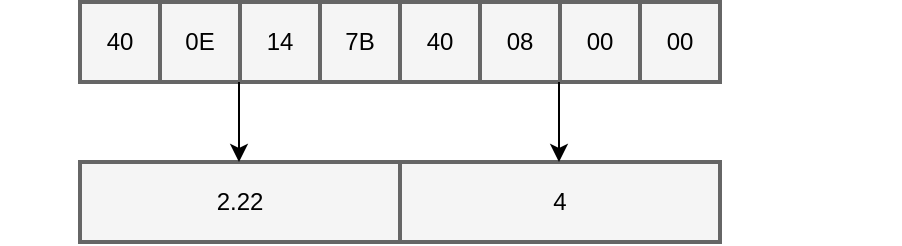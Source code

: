<mxfile version="13.0.9">
    <diagram id="8V9Hsr6j45bKLi5Th2gC" name="Page-1">
        <mxGraphModel dx="540" dy="1152" grid="1" gridSize="10" guides="1" tooltips="1" connect="1" arrows="1" fold="1" page="1" pageScale="1" pageWidth="827" pageHeight="1169" math="0" shadow="0">
            <root>
                <mxCell id="0"/>
                <mxCell id="1" parent="0"/>
                <mxCell id="2" value="40" style="rounded=0;whiteSpace=wrap;html=1;fillColor=#f5f5f5;strokeColor=#666666;fontColor=#000000;strokeWidth=2;" parent="1" vertex="1">
                    <mxGeometry x="200" y="400" width="40" height="40" as="geometry"/>
                </mxCell>
                <mxCell id="3" value="0E" style="rounded=0;whiteSpace=wrap;html=1;fillColor=#f5f5f5;strokeColor=#666666;fontColor=#000000;strokeWidth=2;" parent="1" vertex="1">
                    <mxGeometry x="240" y="400" width="40" height="40" as="geometry"/>
                </mxCell>
                <mxCell id="4" value="14" style="rounded=0;whiteSpace=wrap;html=1;fillColor=#f5f5f5;strokeColor=#666666;fontColor=#000000;strokeWidth=2;" parent="1" vertex="1">
                    <mxGeometry x="280" y="400" width="40" height="40" as="geometry"/>
                </mxCell>
                <mxCell id="5" value="7B" style="rounded=0;whiteSpace=wrap;html=1;fillColor=#f5f5f5;strokeColor=#666666;fontColor=#000000;strokeWidth=2;" parent="1" vertex="1">
                    <mxGeometry x="320" y="400" width="40" height="40" as="geometry"/>
                </mxCell>
                <mxCell id="9" value="40" style="rounded=0;whiteSpace=wrap;html=1;fillColor=#f5f5f5;strokeColor=#666666;fontColor=#000000;strokeWidth=2;" parent="1" vertex="1">
                    <mxGeometry x="360" y="400" width="40" height="40" as="geometry"/>
                </mxCell>
                <mxCell id="10" value="08" style="rounded=0;whiteSpace=wrap;html=1;fillColor=#f5f5f5;strokeColor=#666666;fontColor=#000000;strokeWidth=2;" parent="1" vertex="1">
                    <mxGeometry x="400" y="400" width="40" height="40" as="geometry"/>
                </mxCell>
                <mxCell id="11" value="00" style="rounded=0;whiteSpace=wrap;html=1;fillColor=#f5f5f5;strokeColor=#666666;fontColor=#000000;strokeWidth=2;" parent="1" vertex="1">
                    <mxGeometry x="440" y="400" width="40" height="40" as="geometry"/>
                </mxCell>
                <mxCell id="12" value="00" style="rounded=0;whiteSpace=wrap;html=1;fillColor=#f5f5f5;strokeColor=#666666;fontColor=#000000;strokeWidth=2;" parent="1" vertex="1">
                    <mxGeometry x="480" y="400" width="40" height="40" as="geometry"/>
                </mxCell>
                <mxCell id="15" value="byte[]" style="text;html=1;align=center;verticalAlign=middle;resizable=0;points=[];autosize=1;fontColor=#FFFFFF;" parent="1" vertex="1">
                    <mxGeometry x="160" y="410" width="40" height="20" as="geometry"/>
                </mxCell>
                <mxCell id="16" value="float[]" style="text;html=1;align=center;verticalAlign=middle;resizable=0;points=[];autosize=1;fontColor=#FFFFFF;" parent="1" vertex="1">
                    <mxGeometry x="160" y="490" width="40" height="20" as="geometry"/>
                </mxCell>
                <mxCell id="20" value="2.22" style="rounded=0;whiteSpace=wrap;html=1;strokeWidth=2;fillColor=#f5f5f5;strokeColor=#666666;fontColor=#000000;" parent="1" vertex="1">
                    <mxGeometry x="200" y="480" width="160" height="40" as="geometry"/>
                </mxCell>
                <mxCell id="21" value="・・・" style="text;html=1;align=center;verticalAlign=middle;resizable=0;points=[];autosize=1;fontColor=#FFFFFF;" parent="1" vertex="1">
                    <mxGeometry x="520" y="490" width="50" height="20" as="geometry"/>
                </mxCell>
                <mxCell id="22" value="4" style="rounded=0;whiteSpace=wrap;html=1;strokeWidth=2;fillColor=#f5f5f5;strokeColor=#666666;fontColor=#000000;" parent="1" vertex="1">
                    <mxGeometry x="360" y="480" width="160" height="40" as="geometry"/>
                </mxCell>
                <mxCell id="23" value="" style="endArrow=classic;html=1;entryX=1;entryY=0;entryDx=0;entryDy=0;exitX=0.5;exitY=1;exitDx=0;exitDy=0;fontColor=#000000;" parent="1" edge="1">
                    <mxGeometry width="50" height="50" relative="1" as="geometry">
                        <mxPoint x="279.5" y="440" as="sourcePoint"/>
                        <mxPoint x="279.5" y="480" as="targetPoint"/>
                    </mxGeometry>
                </mxCell>
                <mxCell id="24" value="" style="endArrow=classic;html=1;entryX=1;entryY=0;entryDx=0;entryDy=0;exitX=0.5;exitY=1;exitDx=0;exitDy=0;fontColor=#000000;" parent="1" edge="1">
                    <mxGeometry width="50" height="50" relative="1" as="geometry">
                        <mxPoint x="439.5" y="440" as="sourcePoint"/>
                        <mxPoint x="439.5" y="480" as="targetPoint"/>
                    </mxGeometry>
                </mxCell>
                <mxCell id="25" value="・・・" style="text;html=1;align=center;verticalAlign=middle;resizable=0;points=[];autosize=1;fontColor=#FFFFFF;" parent="1" vertex="1">
                    <mxGeometry x="520" y="410" width="50" height="20" as="geometry"/>
                </mxCell>
                <mxCell id="26" value="4バイトで1つのfloatへ変換" style="text;html=1;align=center;verticalAlign=middle;resizable=0;points=[];autosize=1;fontColor=#FFFFFF;" parent="1" vertex="1">
                    <mxGeometry x="450" y="450" width="160" height="20" as="geometry"/>
                </mxCell>
            </root>
        </mxGraphModel>
    </diagram>
</mxfile>